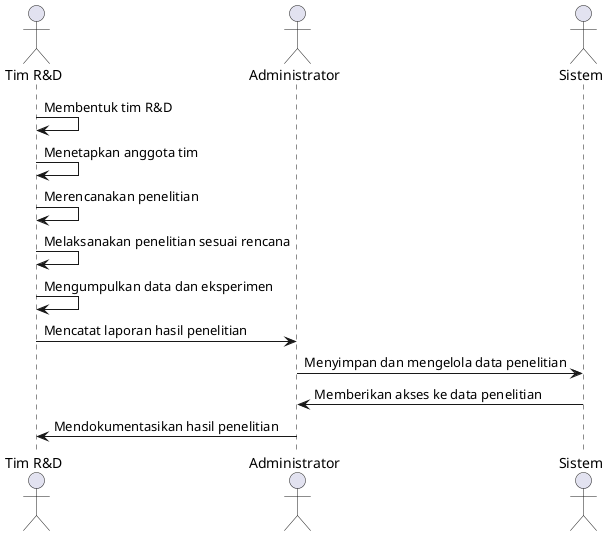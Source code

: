@startuml tes

actor "Tim R&D" as Team
actor Administrator
actor Sistem

Team -> Team : Membentuk tim R&D
Team -> Team : Menetapkan anggota tim
Team -> Team : Merencanakan penelitian

Team -> Team : Melaksanakan penelitian sesuai rencana
Team -> Team : Mengumpulkan data dan eksperimen
Team -> Administrator : Mencatat laporan hasil penelitian

Administrator -> Sistem : Menyimpan dan mengelola data penelitian
Sistem -> Administrator : Memberikan akses ke data penelitian
Administrator -> Team : Mendokumentasikan hasil penelitian

@enduml
